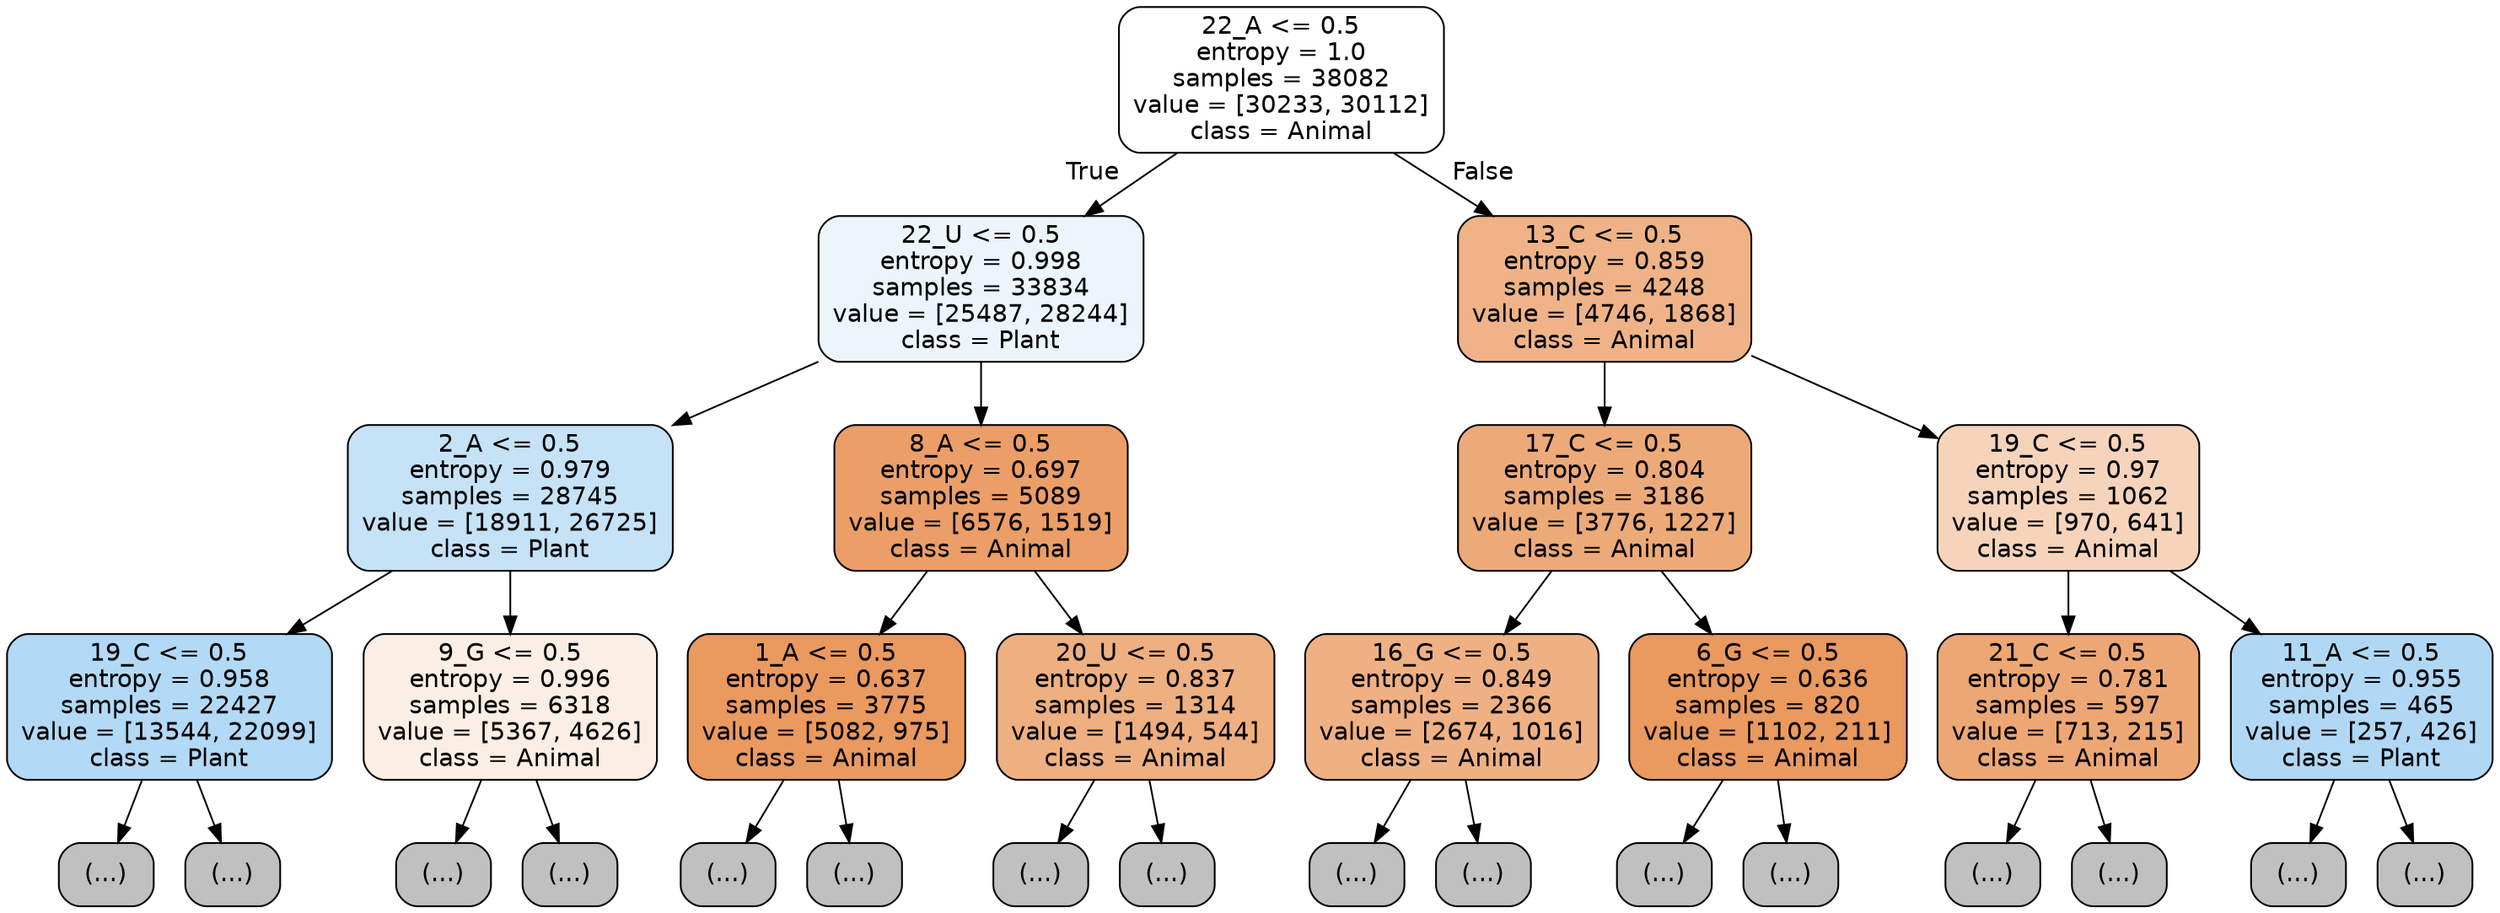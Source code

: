 digraph Tree {
node [shape=box, style="filled, rounded", color="black", fontname="helvetica"] ;
edge [fontname="helvetica"] ;
0 [label="22_A <= 0.5\nentropy = 1.0\nsamples = 38082\nvalue = [30233, 30112]\nclass = Animal", fillcolor="#fffefe"] ;
1 [label="22_U <= 0.5\nentropy = 0.998\nsamples = 33834\nvalue = [25487, 28244]\nclass = Plant", fillcolor="#ecf5fc"] ;
0 -> 1 [labeldistance=2.5, labelangle=45, headlabel="True"] ;
2 [label="2_A <= 0.5\nentropy = 0.979\nsamples = 28745\nvalue = [18911, 26725]\nclass = Plant", fillcolor="#c5e2f7"] ;
1 -> 2 ;
3 [label="19_C <= 0.5\nentropy = 0.958\nsamples = 22427\nvalue = [13544, 22099]\nclass = Plant", fillcolor="#b2d9f5"] ;
2 -> 3 ;
4 [label="(...)", fillcolor="#C0C0C0"] ;
3 -> 4 ;
7267 [label="(...)", fillcolor="#C0C0C0"] ;
3 -> 7267 ;
9696 [label="9_G <= 0.5\nentropy = 0.996\nsamples = 6318\nvalue = [5367, 4626]\nclass = Animal", fillcolor="#fbeee4"] ;
2 -> 9696 ;
9697 [label="(...)", fillcolor="#C0C0C0"] ;
9696 -> 9697 ;
11806 [label="(...)", fillcolor="#C0C0C0"] ;
9696 -> 11806 ;
12593 [label="8_A <= 0.5\nentropy = 0.697\nsamples = 5089\nvalue = [6576, 1519]\nclass = Animal", fillcolor="#eb9e67"] ;
1 -> 12593 ;
12594 [label="1_A <= 0.5\nentropy = 0.637\nsamples = 3775\nvalue = [5082, 975]\nclass = Animal", fillcolor="#ea995f"] ;
12593 -> 12594 ;
12595 [label="(...)", fillcolor="#C0C0C0"] ;
12594 -> 12595 ;
13700 [label="(...)", fillcolor="#C0C0C0"] ;
12594 -> 13700 ;
13999 [label="20_U <= 0.5\nentropy = 0.837\nsamples = 1314\nvalue = [1494, 544]\nclass = Animal", fillcolor="#eeaf81"] ;
12593 -> 13999 ;
14000 [label="(...)", fillcolor="#C0C0C0"] ;
13999 -> 14000 ;
14449 [label="(...)", fillcolor="#C0C0C0"] ;
13999 -> 14449 ;
14582 [label="13_C <= 0.5\nentropy = 0.859\nsamples = 4248\nvalue = [4746, 1868]\nclass = Animal", fillcolor="#efb387"] ;
0 -> 14582 [labeldistance=2.5, labelangle=-45, headlabel="False"] ;
14583 [label="17_C <= 0.5\nentropy = 0.804\nsamples = 3186\nvalue = [3776, 1227]\nclass = Animal", fillcolor="#edaa79"] ;
14582 -> 14583 ;
14584 [label="16_G <= 0.5\nentropy = 0.849\nsamples = 2366\nvalue = [2674, 1016]\nclass = Animal", fillcolor="#efb184"] ;
14583 -> 14584 ;
14585 [label="(...)", fillcolor="#C0C0C0"] ;
14584 -> 14585 ;
15492 [label="(...)", fillcolor="#C0C0C0"] ;
14584 -> 15492 ;
15811 [label="6_G <= 0.5\nentropy = 0.636\nsamples = 820\nvalue = [1102, 211]\nclass = Animal", fillcolor="#ea995f"] ;
14583 -> 15811 ;
15812 [label="(...)", fillcolor="#C0C0C0"] ;
15811 -> 15812 ;
16051 [label="(...)", fillcolor="#C0C0C0"] ;
15811 -> 16051 ;
16134 [label="19_C <= 0.5\nentropy = 0.97\nsamples = 1062\nvalue = [970, 641]\nclass = Animal", fillcolor="#f6d4bc"] ;
14582 -> 16134 ;
16135 [label="21_C <= 0.5\nentropy = 0.781\nsamples = 597\nvalue = [713, 215]\nclass = Animal", fillcolor="#eda775"] ;
16134 -> 16135 ;
16136 [label="(...)", fillcolor="#C0C0C0"] ;
16135 -> 16136 ;
16349 [label="(...)", fillcolor="#C0C0C0"] ;
16135 -> 16349 ;
16406 [label="11_A <= 0.5\nentropy = 0.955\nsamples = 465\nvalue = [257, 426]\nclass = Plant", fillcolor="#b0d8f5"] ;
16134 -> 16406 ;
16407 [label="(...)", fillcolor="#C0C0C0"] ;
16406 -> 16407 ;
16506 [label="(...)", fillcolor="#C0C0C0"] ;
16406 -> 16506 ;
}